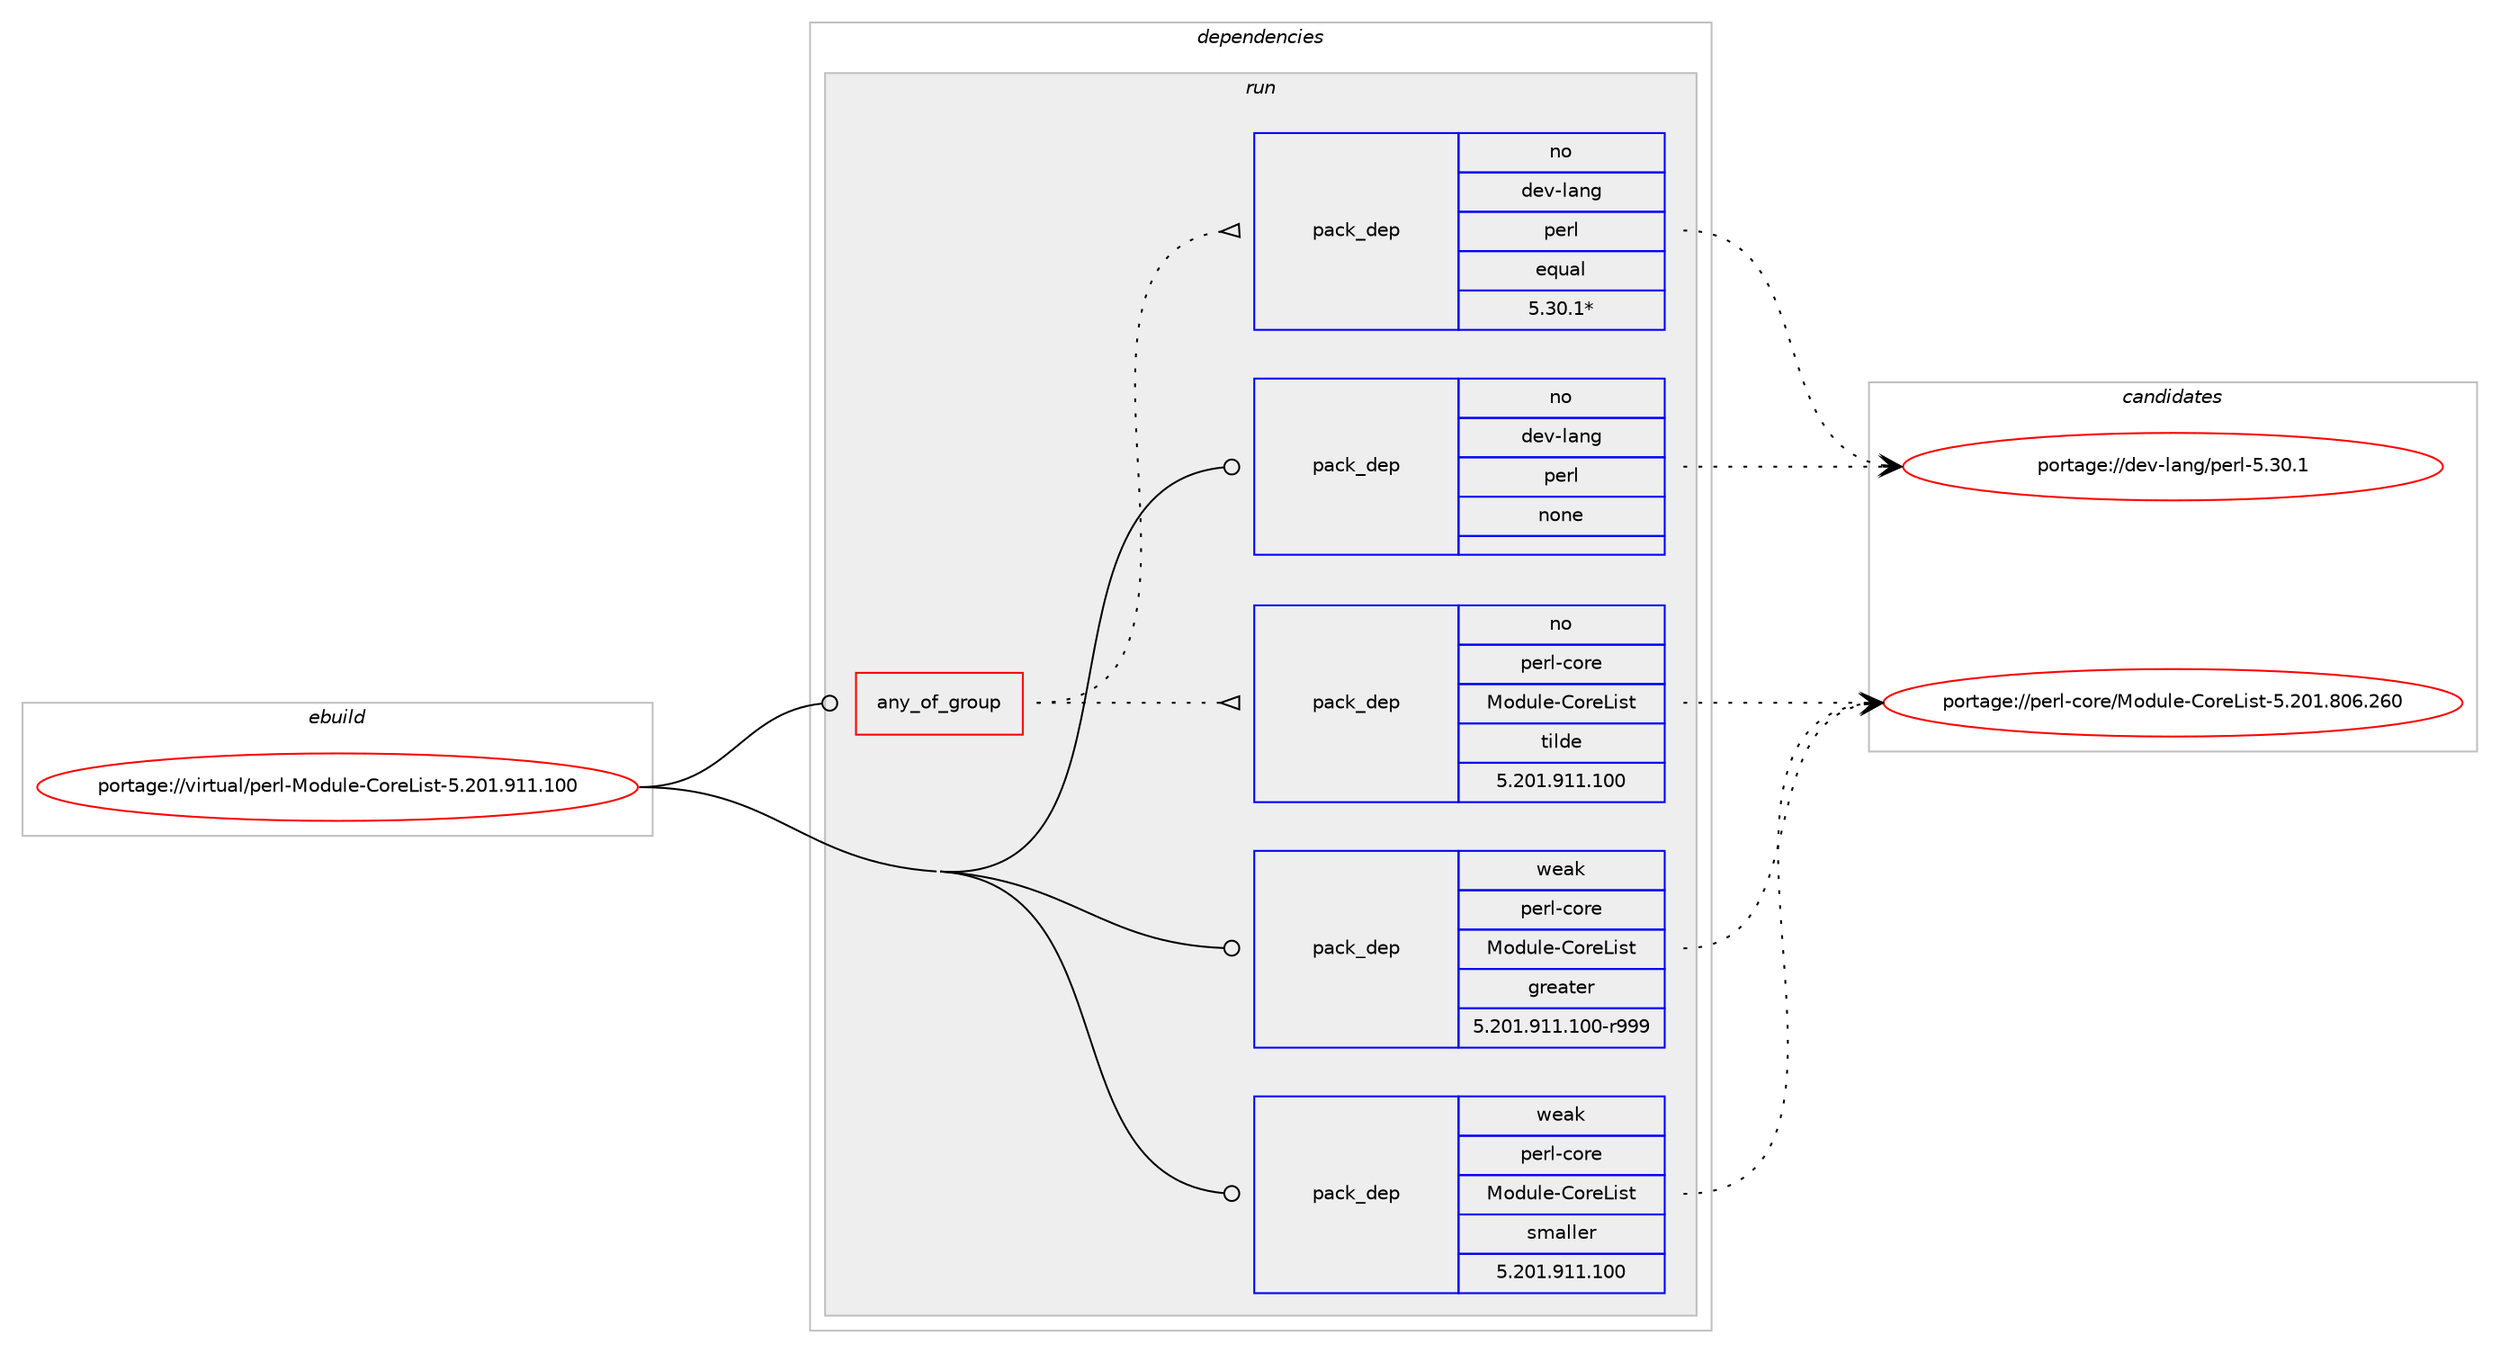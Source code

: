 digraph prolog {

# *************
# Graph options
# *************

newrank=true;
concentrate=true;
compound=true;
graph [rankdir=LR,fontname=Helvetica,fontsize=10,ranksep=1.5];#, ranksep=2.5, nodesep=0.2];
edge  [arrowhead=vee];
node  [fontname=Helvetica,fontsize=10];

# **********
# The ebuild
# **********

subgraph cluster_leftcol {
color=gray;
rank=same;
label=<<i>ebuild</i>>;
id [label="portage://virtual/perl-Module-CoreList-5.201.911.100", color=red, width=4, href="../virtual/perl-Module-CoreList-5.201.911.100.svg"];
}

# ****************
# The dependencies
# ****************

subgraph cluster_midcol {
color=gray;
label=<<i>dependencies</i>>;
subgraph cluster_compile {
fillcolor="#eeeeee";
style=filled;
label=<<i>compile</i>>;
}
subgraph cluster_compileandrun {
fillcolor="#eeeeee";
style=filled;
label=<<i>compile and run</i>>;
}
subgraph cluster_run {
fillcolor="#eeeeee";
style=filled;
label=<<i>run</i>>;
subgraph any499 {
dependency23848 [label=<<TABLE BORDER="0" CELLBORDER="1" CELLSPACING="0" CELLPADDING="4"><TR><TD CELLPADDING="10">any_of_group</TD></TR></TABLE>>, shape=none, color=red];subgraph pack19421 {
dependency23849 [label=<<TABLE BORDER="0" CELLBORDER="1" CELLSPACING="0" CELLPADDING="4" WIDTH="220"><TR><TD ROWSPAN="6" CELLPADDING="30">pack_dep</TD></TR><TR><TD WIDTH="110">no</TD></TR><TR><TD>dev-lang</TD></TR><TR><TD>perl</TD></TR><TR><TD>equal</TD></TR><TR><TD>5.30.1*</TD></TR></TABLE>>, shape=none, color=blue];
}
dependency23848:e -> dependency23849:w [weight=20,style="dotted",arrowhead="oinv"];
subgraph pack19422 {
dependency23850 [label=<<TABLE BORDER="0" CELLBORDER="1" CELLSPACING="0" CELLPADDING="4" WIDTH="220"><TR><TD ROWSPAN="6" CELLPADDING="30">pack_dep</TD></TR><TR><TD WIDTH="110">no</TD></TR><TR><TD>perl-core</TD></TR><TR><TD>Module-CoreList</TD></TR><TR><TD>tilde</TD></TR><TR><TD>5.201.911.100</TD></TR></TABLE>>, shape=none, color=blue];
}
dependency23848:e -> dependency23850:w [weight=20,style="dotted",arrowhead="oinv"];
}
id:e -> dependency23848:w [weight=20,style="solid",arrowhead="odot"];
subgraph pack19423 {
dependency23851 [label=<<TABLE BORDER="0" CELLBORDER="1" CELLSPACING="0" CELLPADDING="4" WIDTH="220"><TR><TD ROWSPAN="6" CELLPADDING="30">pack_dep</TD></TR><TR><TD WIDTH="110">no</TD></TR><TR><TD>dev-lang</TD></TR><TR><TD>perl</TD></TR><TR><TD>none</TD></TR><TR><TD></TD></TR></TABLE>>, shape=none, color=blue];
}
id:e -> dependency23851:w [weight=20,style="solid",arrowhead="odot"];
subgraph pack19424 {
dependency23852 [label=<<TABLE BORDER="0" CELLBORDER="1" CELLSPACING="0" CELLPADDING="4" WIDTH="220"><TR><TD ROWSPAN="6" CELLPADDING="30">pack_dep</TD></TR><TR><TD WIDTH="110">weak</TD></TR><TR><TD>perl-core</TD></TR><TR><TD>Module-CoreList</TD></TR><TR><TD>greater</TD></TR><TR><TD>5.201.911.100-r999</TD></TR></TABLE>>, shape=none, color=blue];
}
id:e -> dependency23852:w [weight=20,style="solid",arrowhead="odot"];
subgraph pack19425 {
dependency23853 [label=<<TABLE BORDER="0" CELLBORDER="1" CELLSPACING="0" CELLPADDING="4" WIDTH="220"><TR><TD ROWSPAN="6" CELLPADDING="30">pack_dep</TD></TR><TR><TD WIDTH="110">weak</TD></TR><TR><TD>perl-core</TD></TR><TR><TD>Module-CoreList</TD></TR><TR><TD>smaller</TD></TR><TR><TD>5.201.911.100</TD></TR></TABLE>>, shape=none, color=blue];
}
id:e -> dependency23853:w [weight=20,style="solid",arrowhead="odot"];
}
}

# **************
# The candidates
# **************

subgraph cluster_choices {
rank=same;
color=gray;
label=<<i>candidates</i>>;

subgraph choice19421 {
color=black;
nodesep=1;
choice10010111845108971101034711210111410845534651484649 [label="portage://dev-lang/perl-5.30.1", color=red, width=4,href="../dev-lang/perl-5.30.1.svg"];
dependency23849:e -> choice10010111845108971101034711210111410845534651484649:w [style=dotted,weight="100"];
}
subgraph choice19422 {
color=black;
nodesep=1;
choice112101114108459911111410147771111001171081014567111114101761051151164553465048494656485446505448 [label="portage://perl-core/Module-CoreList-5.201.806.260", color=red, width=4,href="../perl-core/Module-CoreList-5.201.806.260.svg"];
dependency23850:e -> choice112101114108459911111410147771111001171081014567111114101761051151164553465048494656485446505448:w [style=dotted,weight="100"];
}
subgraph choice19423 {
color=black;
nodesep=1;
choice10010111845108971101034711210111410845534651484649 [label="portage://dev-lang/perl-5.30.1", color=red, width=4,href="../dev-lang/perl-5.30.1.svg"];
dependency23851:e -> choice10010111845108971101034711210111410845534651484649:w [style=dotted,weight="100"];
}
subgraph choice19424 {
color=black;
nodesep=1;
choice112101114108459911111410147771111001171081014567111114101761051151164553465048494656485446505448 [label="portage://perl-core/Module-CoreList-5.201.806.260", color=red, width=4,href="../perl-core/Module-CoreList-5.201.806.260.svg"];
dependency23852:e -> choice112101114108459911111410147771111001171081014567111114101761051151164553465048494656485446505448:w [style=dotted,weight="100"];
}
subgraph choice19425 {
color=black;
nodesep=1;
choice112101114108459911111410147771111001171081014567111114101761051151164553465048494656485446505448 [label="portage://perl-core/Module-CoreList-5.201.806.260", color=red, width=4,href="../perl-core/Module-CoreList-5.201.806.260.svg"];
dependency23853:e -> choice112101114108459911111410147771111001171081014567111114101761051151164553465048494656485446505448:w [style=dotted,weight="100"];
}
}

}
